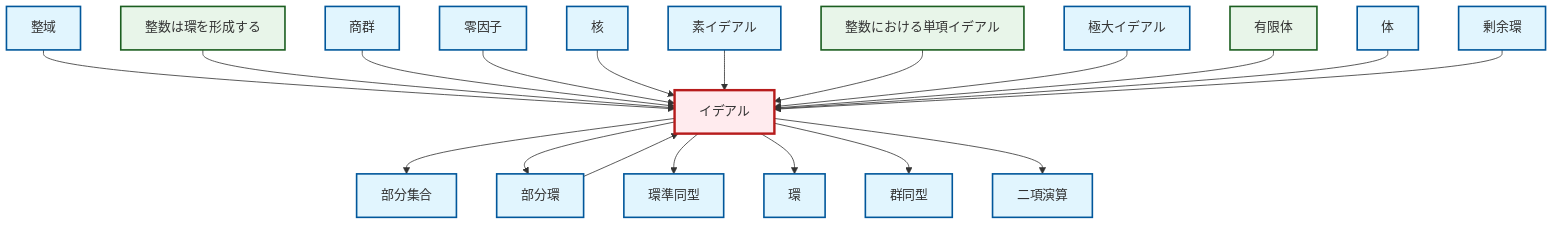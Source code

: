 graph TD
    classDef definition fill:#e1f5fe,stroke:#01579b,stroke-width:2px
    classDef theorem fill:#f3e5f5,stroke:#4a148c,stroke-width:2px
    classDef axiom fill:#fff3e0,stroke:#e65100,stroke-width:2px
    classDef example fill:#e8f5e9,stroke:#1b5e20,stroke-width:2px
    classDef current fill:#ffebee,stroke:#b71c1c,stroke-width:3px
    def-kernel["核"]:::definition
    def-subset["部分集合"]:::definition
    ex-integers-ring["整数は環を形成する"]:::example
    def-field["体"]:::definition
    def-ideal["イデアル"]:::definition
    def-ring["環"]:::definition
    ex-principal-ideal["整数における単項イデアル"]:::example
    def-ring-homomorphism["環準同型"]:::definition
    def-quotient-ring["剰余環"]:::definition
    ex-finite-field["有限体"]:::example
    def-integral-domain["整域"]:::definition
    def-maximal-ideal["極大イデアル"]:::definition
    def-isomorphism["群同型"]:::definition
    def-subring["部分環"]:::definition
    def-zero-divisor["零因子"]:::definition
    def-quotient-group["商群"]:::definition
    def-prime-ideal["素イデアル"]:::definition
    def-binary-operation["二項演算"]:::definition
    def-integral-domain --> def-ideal
    def-ideal --> def-subset
    def-ideal --> def-subring
    ex-integers-ring --> def-ideal
    def-quotient-group --> def-ideal
    def-zero-divisor --> def-ideal
    def-ideal --> def-ring-homomorphism
    def-kernel --> def-ideal
    def-prime-ideal --> def-ideal
    def-subring --> def-ideal
    def-ideal --> def-ring
    ex-principal-ideal --> def-ideal
    def-ideal --> def-isomorphism
    def-maximal-ideal --> def-ideal
    ex-finite-field --> def-ideal
    def-ideal --> def-binary-operation
    def-field --> def-ideal
    def-quotient-ring --> def-ideal
    class def-ideal current